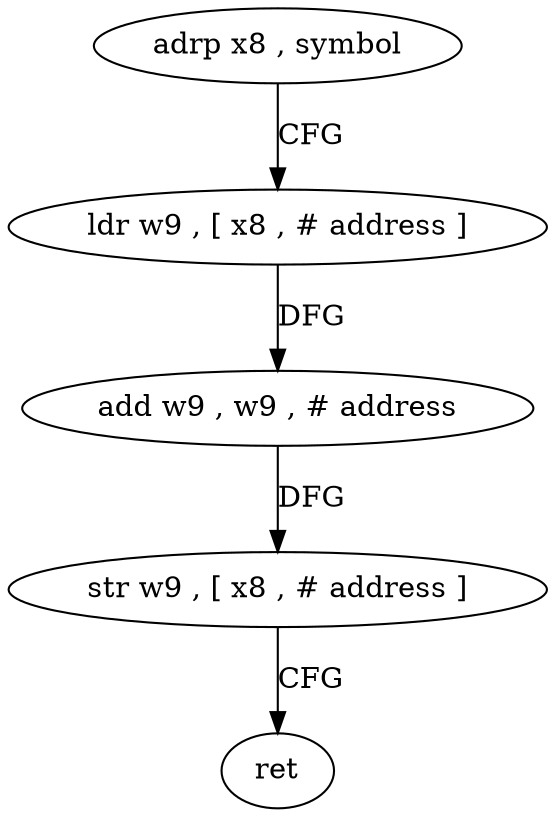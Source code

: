 digraph "func" {
"4210468" [label = "adrp x8 , symbol" ]
"4210472" [label = "ldr w9 , [ x8 , # address ]" ]
"4210476" [label = "add w9 , w9 , # address" ]
"4210480" [label = "str w9 , [ x8 , # address ]" ]
"4210484" [label = "ret" ]
"4210468" -> "4210472" [ label = "CFG" ]
"4210472" -> "4210476" [ label = "DFG" ]
"4210476" -> "4210480" [ label = "DFG" ]
"4210480" -> "4210484" [ label = "CFG" ]
}
